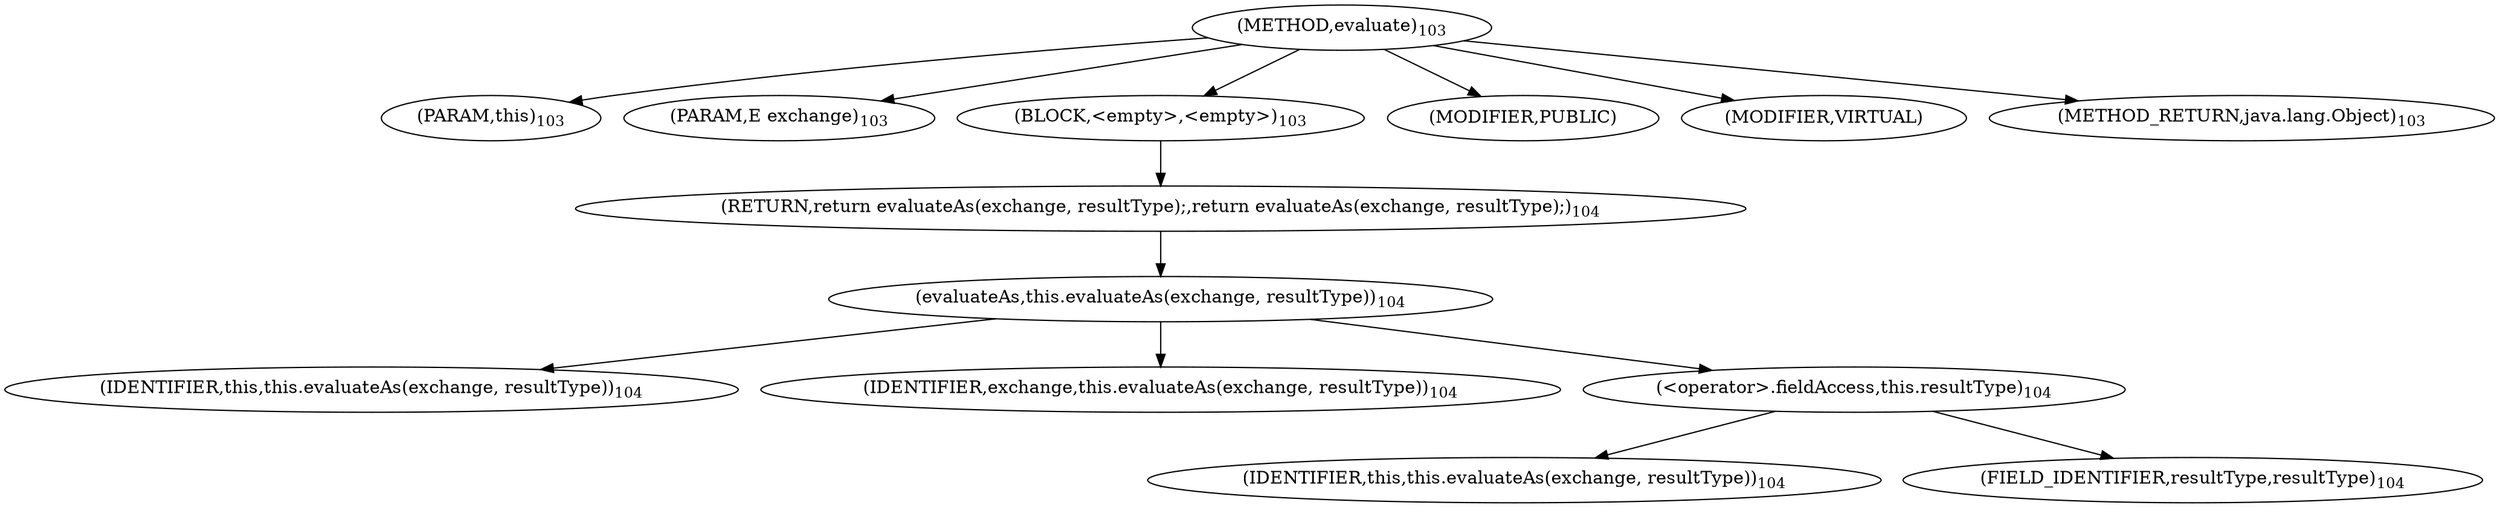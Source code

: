 digraph "evaluate" {  
"281" [label = <(METHOD,evaluate)<SUB>103</SUB>> ]
"13" [label = <(PARAM,this)<SUB>103</SUB>> ]
"282" [label = <(PARAM,E exchange)<SUB>103</SUB>> ]
"283" [label = <(BLOCK,&lt;empty&gt;,&lt;empty&gt;)<SUB>103</SUB>> ]
"284" [label = <(RETURN,return evaluateAs(exchange, resultType);,return evaluateAs(exchange, resultType);)<SUB>104</SUB>> ]
"285" [label = <(evaluateAs,this.evaluateAs(exchange, resultType))<SUB>104</SUB>> ]
"12" [label = <(IDENTIFIER,this,this.evaluateAs(exchange, resultType))<SUB>104</SUB>> ]
"286" [label = <(IDENTIFIER,exchange,this.evaluateAs(exchange, resultType))<SUB>104</SUB>> ]
"287" [label = <(&lt;operator&gt;.fieldAccess,this.resultType)<SUB>104</SUB>> ]
"288" [label = <(IDENTIFIER,this,this.evaluateAs(exchange, resultType))<SUB>104</SUB>> ]
"289" [label = <(FIELD_IDENTIFIER,resultType,resultType)<SUB>104</SUB>> ]
"290" [label = <(MODIFIER,PUBLIC)> ]
"291" [label = <(MODIFIER,VIRTUAL)> ]
"292" [label = <(METHOD_RETURN,java.lang.Object)<SUB>103</SUB>> ]
  "281" -> "13" 
  "281" -> "282" 
  "281" -> "283" 
  "281" -> "290" 
  "281" -> "291" 
  "281" -> "292" 
  "283" -> "284" 
  "284" -> "285" 
  "285" -> "12" 
  "285" -> "286" 
  "285" -> "287" 
  "287" -> "288" 
  "287" -> "289" 
}
